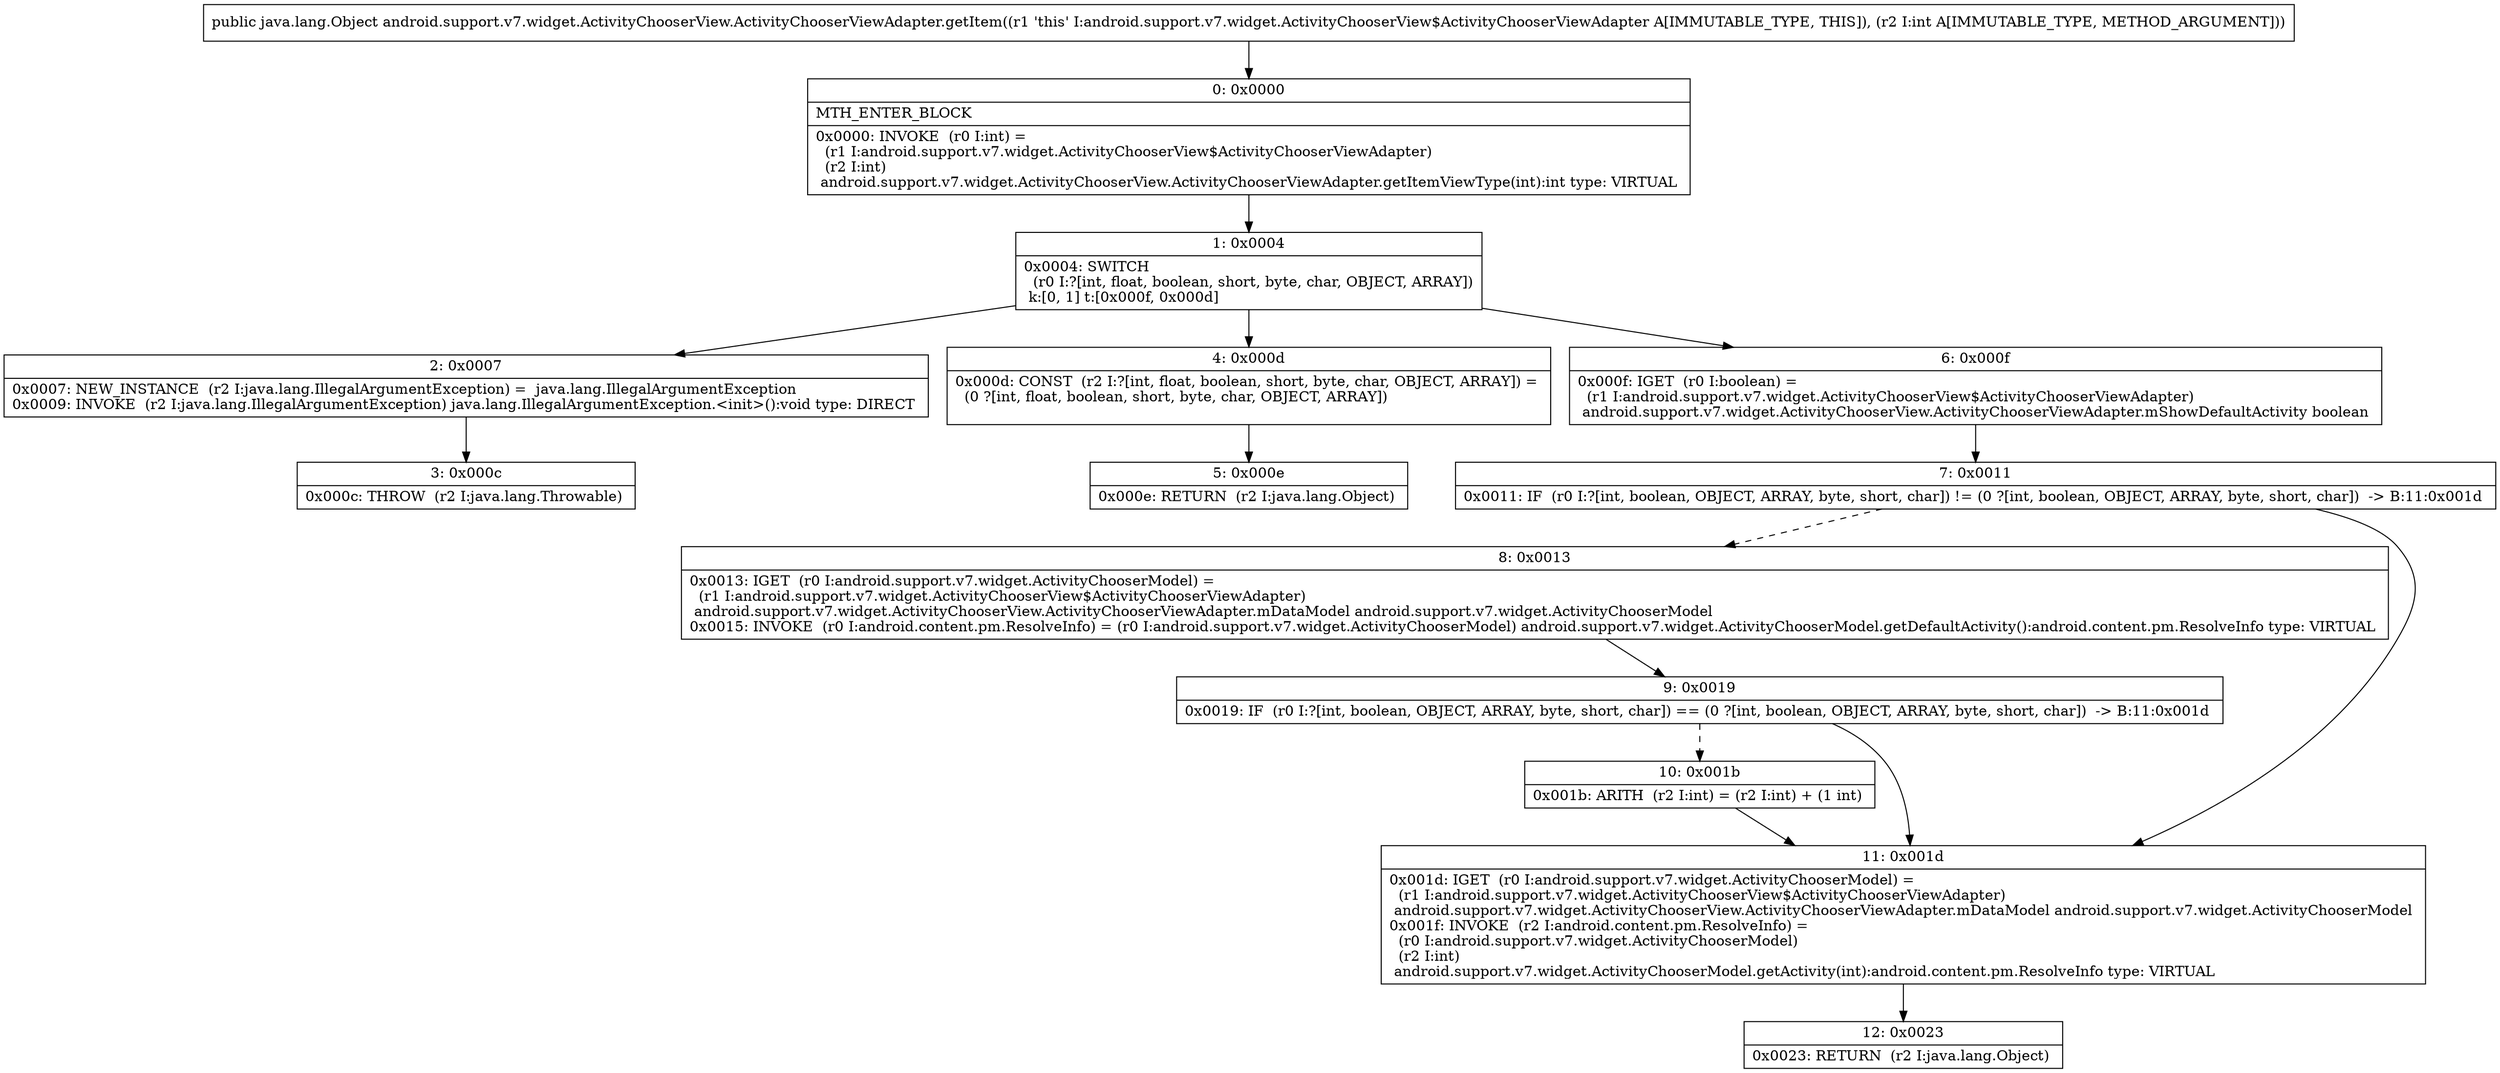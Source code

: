digraph "CFG forandroid.support.v7.widget.ActivityChooserView.ActivityChooserViewAdapter.getItem(I)Ljava\/lang\/Object;" {
Node_0 [shape=record,label="{0\:\ 0x0000|MTH_ENTER_BLOCK\l|0x0000: INVOKE  (r0 I:int) = \l  (r1 I:android.support.v7.widget.ActivityChooserView$ActivityChooserViewAdapter)\l  (r2 I:int)\l android.support.v7.widget.ActivityChooserView.ActivityChooserViewAdapter.getItemViewType(int):int type: VIRTUAL \l}"];
Node_1 [shape=record,label="{1\:\ 0x0004|0x0004: SWITCH  \l  (r0 I:?[int, float, boolean, short, byte, char, OBJECT, ARRAY])\l k:[0, 1] t:[0x000f, 0x000d] \l}"];
Node_2 [shape=record,label="{2\:\ 0x0007|0x0007: NEW_INSTANCE  (r2 I:java.lang.IllegalArgumentException) =  java.lang.IllegalArgumentException \l0x0009: INVOKE  (r2 I:java.lang.IllegalArgumentException) java.lang.IllegalArgumentException.\<init\>():void type: DIRECT \l}"];
Node_3 [shape=record,label="{3\:\ 0x000c|0x000c: THROW  (r2 I:java.lang.Throwable) \l}"];
Node_4 [shape=record,label="{4\:\ 0x000d|0x000d: CONST  (r2 I:?[int, float, boolean, short, byte, char, OBJECT, ARRAY]) = \l  (0 ?[int, float, boolean, short, byte, char, OBJECT, ARRAY])\l \l}"];
Node_5 [shape=record,label="{5\:\ 0x000e|0x000e: RETURN  (r2 I:java.lang.Object) \l}"];
Node_6 [shape=record,label="{6\:\ 0x000f|0x000f: IGET  (r0 I:boolean) = \l  (r1 I:android.support.v7.widget.ActivityChooserView$ActivityChooserViewAdapter)\l android.support.v7.widget.ActivityChooserView.ActivityChooserViewAdapter.mShowDefaultActivity boolean \l}"];
Node_7 [shape=record,label="{7\:\ 0x0011|0x0011: IF  (r0 I:?[int, boolean, OBJECT, ARRAY, byte, short, char]) != (0 ?[int, boolean, OBJECT, ARRAY, byte, short, char])  \-\> B:11:0x001d \l}"];
Node_8 [shape=record,label="{8\:\ 0x0013|0x0013: IGET  (r0 I:android.support.v7.widget.ActivityChooserModel) = \l  (r1 I:android.support.v7.widget.ActivityChooserView$ActivityChooserViewAdapter)\l android.support.v7.widget.ActivityChooserView.ActivityChooserViewAdapter.mDataModel android.support.v7.widget.ActivityChooserModel \l0x0015: INVOKE  (r0 I:android.content.pm.ResolveInfo) = (r0 I:android.support.v7.widget.ActivityChooserModel) android.support.v7.widget.ActivityChooserModel.getDefaultActivity():android.content.pm.ResolveInfo type: VIRTUAL \l}"];
Node_9 [shape=record,label="{9\:\ 0x0019|0x0019: IF  (r0 I:?[int, boolean, OBJECT, ARRAY, byte, short, char]) == (0 ?[int, boolean, OBJECT, ARRAY, byte, short, char])  \-\> B:11:0x001d \l}"];
Node_10 [shape=record,label="{10\:\ 0x001b|0x001b: ARITH  (r2 I:int) = (r2 I:int) + (1 int) \l}"];
Node_11 [shape=record,label="{11\:\ 0x001d|0x001d: IGET  (r0 I:android.support.v7.widget.ActivityChooserModel) = \l  (r1 I:android.support.v7.widget.ActivityChooserView$ActivityChooserViewAdapter)\l android.support.v7.widget.ActivityChooserView.ActivityChooserViewAdapter.mDataModel android.support.v7.widget.ActivityChooserModel \l0x001f: INVOKE  (r2 I:android.content.pm.ResolveInfo) = \l  (r0 I:android.support.v7.widget.ActivityChooserModel)\l  (r2 I:int)\l android.support.v7.widget.ActivityChooserModel.getActivity(int):android.content.pm.ResolveInfo type: VIRTUAL \l}"];
Node_12 [shape=record,label="{12\:\ 0x0023|0x0023: RETURN  (r2 I:java.lang.Object) \l}"];
MethodNode[shape=record,label="{public java.lang.Object android.support.v7.widget.ActivityChooserView.ActivityChooserViewAdapter.getItem((r1 'this' I:android.support.v7.widget.ActivityChooserView$ActivityChooserViewAdapter A[IMMUTABLE_TYPE, THIS]), (r2 I:int A[IMMUTABLE_TYPE, METHOD_ARGUMENT])) }"];
MethodNode -> Node_0;
Node_0 -> Node_1;
Node_1 -> Node_2;
Node_1 -> Node_4;
Node_1 -> Node_6;
Node_2 -> Node_3;
Node_4 -> Node_5;
Node_6 -> Node_7;
Node_7 -> Node_8[style=dashed];
Node_7 -> Node_11;
Node_8 -> Node_9;
Node_9 -> Node_10[style=dashed];
Node_9 -> Node_11;
Node_10 -> Node_11;
Node_11 -> Node_12;
}

